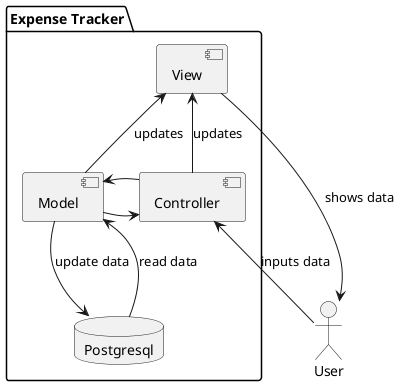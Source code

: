 @startuml
actor User

package "Expense Tracker" {
  [View] as view
  [Model] as model
  [Controller] as controller
  database "Postgresql" as db
}

model -> db : update data
db --> model : read data
model -> controller

view --> User : shows data
view <-- model : updates
view <-- controller : updates

controller <-- User : inputs data
controller -> model


@enduml